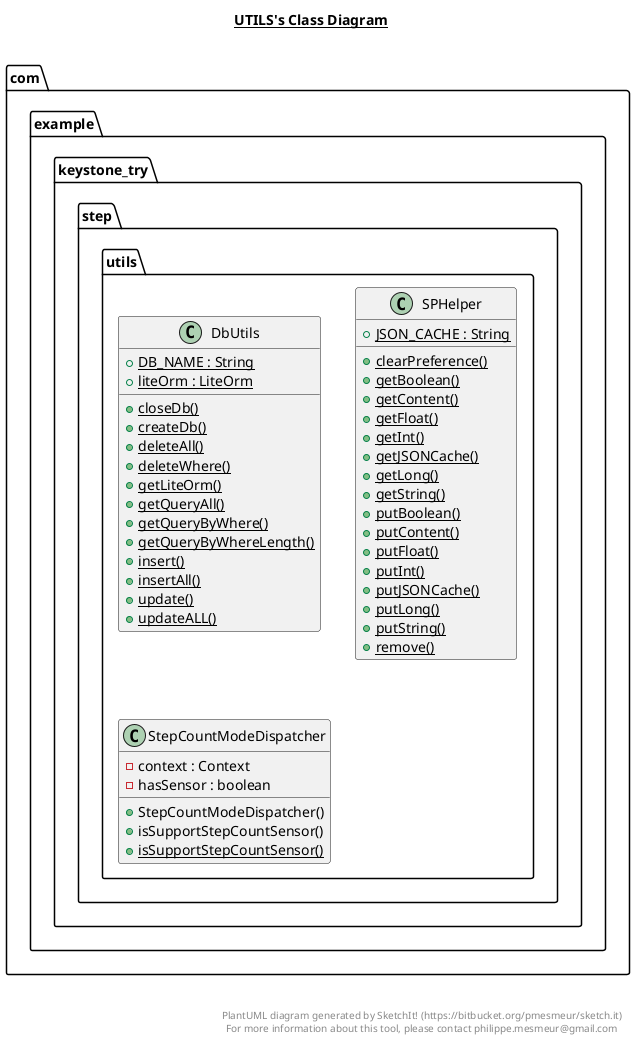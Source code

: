 @startuml

title __UTILS's Class Diagram__\n

  namespace com.example.keystone_try {
    namespace step {
      namespace utils {
        class com.example.keystone_try.step.utils.DbUtils {
            {static} + DB_NAME : String
            {static} + liteOrm : LiteOrm
            {static} + closeDb()
            {static} + createDb()
            {static} + deleteAll()
            {static} + deleteWhere()
            {static} + getLiteOrm()
            {static} + getQueryAll()
            {static} + getQueryByWhere()
            {static} + getQueryByWhereLength()
            {static} + insert()
            {static} + insertAll()
            {static} + update()
            {static} + updateALL()
        }
      }
    }
  }
  

  namespace com.example.keystone_try {
    namespace step {
      namespace utils {
        class com.example.keystone_try.step.utils.SPHelper {
            {static} + JSON_CACHE : String
            {static} + clearPreference()
            {static} + getBoolean()
            {static} + getContent()
            {static} + getFloat()
            {static} + getInt()
            {static} + getJSONCache()
            {static} + getLong()
            {static} + getString()
            {static} + putBoolean()
            {static} + putContent()
            {static} + putFloat()
            {static} + putInt()
            {static} + putJSONCache()
            {static} + putLong()
            {static} + putString()
            {static} + remove()
        }
      }
    }
  }
  

  namespace com.example.keystone_try {
    namespace step {
      namespace utils {
        class com.example.keystone_try.step.utils.StepCountModeDispatcher {
            - context : Context
            - hasSensor : boolean
            + StepCountModeDispatcher()
            + isSupportStepCountSensor()
            {static} + isSupportStepCountSensor()
        }
      }
    }
  }
  



right footer


PlantUML diagram generated by SketchIt! (https://bitbucket.org/pmesmeur/sketch.it)
For more information about this tool, please contact philippe.mesmeur@gmail.com
endfooter

@enduml
